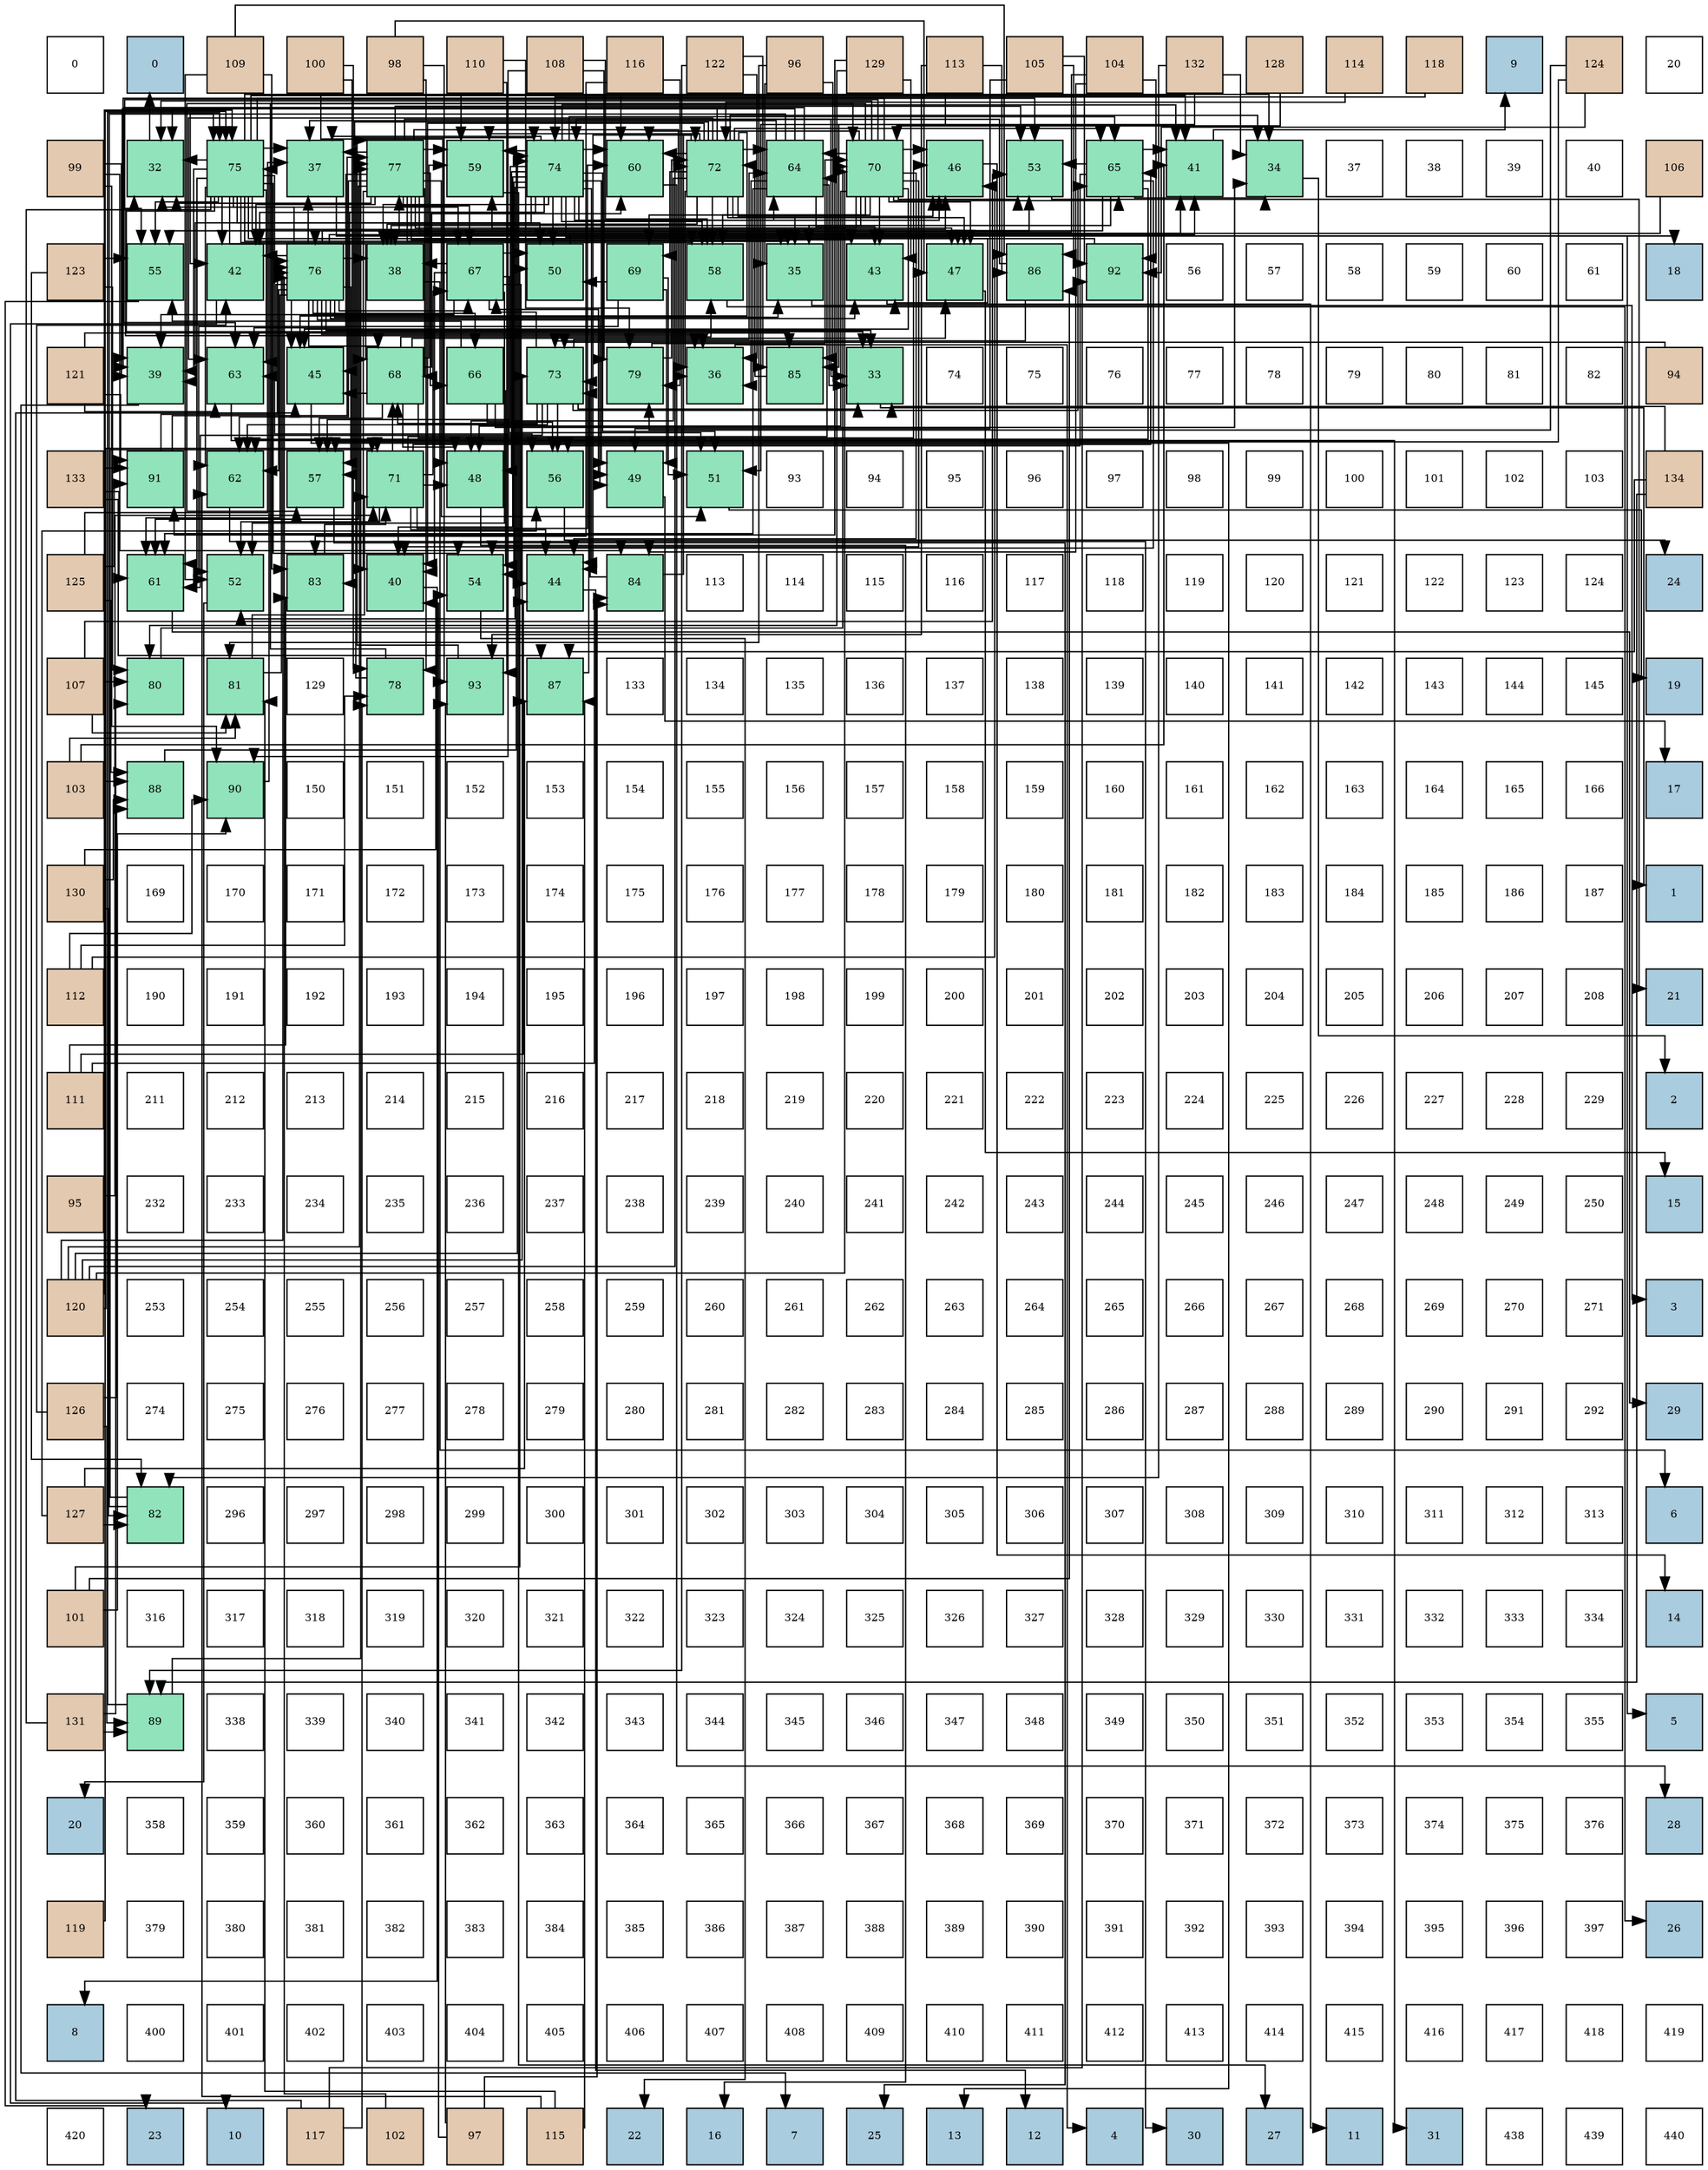 digraph layout{
 rankdir=TB;
 splines=ortho;
 node [style=filled shape=square fixedsize=true width=0.6];
0[label="0", fontsize=8, fillcolor="#ffffff"];
1[label="0", fontsize=8, fillcolor="#a9ccde"];
2[label="109", fontsize=8, fillcolor="#e3c9af"];
3[label="100", fontsize=8, fillcolor="#e3c9af"];
4[label="98", fontsize=8, fillcolor="#e3c9af"];
5[label="110", fontsize=8, fillcolor="#e3c9af"];
6[label="108", fontsize=8, fillcolor="#e3c9af"];
7[label="116", fontsize=8, fillcolor="#e3c9af"];
8[label="122", fontsize=8, fillcolor="#e3c9af"];
9[label="96", fontsize=8, fillcolor="#e3c9af"];
10[label="129", fontsize=8, fillcolor="#e3c9af"];
11[label="113", fontsize=8, fillcolor="#e3c9af"];
12[label="105", fontsize=8, fillcolor="#e3c9af"];
13[label="104", fontsize=8, fillcolor="#e3c9af"];
14[label="132", fontsize=8, fillcolor="#e3c9af"];
15[label="128", fontsize=8, fillcolor="#e3c9af"];
16[label="114", fontsize=8, fillcolor="#e3c9af"];
17[label="118", fontsize=8, fillcolor="#e3c9af"];
18[label="9", fontsize=8, fillcolor="#a9ccde"];
19[label="124", fontsize=8, fillcolor="#e3c9af"];
20[label="20", fontsize=8, fillcolor="#ffffff"];
21[label="99", fontsize=8, fillcolor="#e3c9af"];
22[label="32", fontsize=8, fillcolor="#91e3bb"];
23[label="75", fontsize=8, fillcolor="#91e3bb"];
24[label="37", fontsize=8, fillcolor="#91e3bb"];
25[label="77", fontsize=8, fillcolor="#91e3bb"];
26[label="59", fontsize=8, fillcolor="#91e3bb"];
27[label="74", fontsize=8, fillcolor="#91e3bb"];
28[label="60", fontsize=8, fillcolor="#91e3bb"];
29[label="72", fontsize=8, fillcolor="#91e3bb"];
30[label="64", fontsize=8, fillcolor="#91e3bb"];
31[label="70", fontsize=8, fillcolor="#91e3bb"];
32[label="46", fontsize=8, fillcolor="#91e3bb"];
33[label="53", fontsize=8, fillcolor="#91e3bb"];
34[label="65", fontsize=8, fillcolor="#91e3bb"];
35[label="41", fontsize=8, fillcolor="#91e3bb"];
36[label="34", fontsize=8, fillcolor="#91e3bb"];
37[label="37", fontsize=8, fillcolor="#ffffff"];
38[label="38", fontsize=8, fillcolor="#ffffff"];
39[label="39", fontsize=8, fillcolor="#ffffff"];
40[label="40", fontsize=8, fillcolor="#ffffff"];
41[label="106", fontsize=8, fillcolor="#e3c9af"];
42[label="123", fontsize=8, fillcolor="#e3c9af"];
43[label="55", fontsize=8, fillcolor="#91e3bb"];
44[label="42", fontsize=8, fillcolor="#91e3bb"];
45[label="76", fontsize=8, fillcolor="#91e3bb"];
46[label="38", fontsize=8, fillcolor="#91e3bb"];
47[label="67", fontsize=8, fillcolor="#91e3bb"];
48[label="50", fontsize=8, fillcolor="#91e3bb"];
49[label="69", fontsize=8, fillcolor="#91e3bb"];
50[label="58", fontsize=8, fillcolor="#91e3bb"];
51[label="35", fontsize=8, fillcolor="#91e3bb"];
52[label="43", fontsize=8, fillcolor="#91e3bb"];
53[label="47", fontsize=8, fillcolor="#91e3bb"];
54[label="86", fontsize=8, fillcolor="#91e3bb"];
55[label="92", fontsize=8, fillcolor="#91e3bb"];
56[label="56", fontsize=8, fillcolor="#ffffff"];
57[label="57", fontsize=8, fillcolor="#ffffff"];
58[label="58", fontsize=8, fillcolor="#ffffff"];
59[label="59", fontsize=8, fillcolor="#ffffff"];
60[label="60", fontsize=8, fillcolor="#ffffff"];
61[label="61", fontsize=8, fillcolor="#ffffff"];
62[label="18", fontsize=8, fillcolor="#a9ccde"];
63[label="121", fontsize=8, fillcolor="#e3c9af"];
64[label="39", fontsize=8, fillcolor="#91e3bb"];
65[label="63", fontsize=8, fillcolor="#91e3bb"];
66[label="45", fontsize=8, fillcolor="#91e3bb"];
67[label="68", fontsize=8, fillcolor="#91e3bb"];
68[label="66", fontsize=8, fillcolor="#91e3bb"];
69[label="73", fontsize=8, fillcolor="#91e3bb"];
70[label="79", fontsize=8, fillcolor="#91e3bb"];
71[label="36", fontsize=8, fillcolor="#91e3bb"];
72[label="85", fontsize=8, fillcolor="#91e3bb"];
73[label="33", fontsize=8, fillcolor="#91e3bb"];
74[label="74", fontsize=8, fillcolor="#ffffff"];
75[label="75", fontsize=8, fillcolor="#ffffff"];
76[label="76", fontsize=8, fillcolor="#ffffff"];
77[label="77", fontsize=8, fillcolor="#ffffff"];
78[label="78", fontsize=8, fillcolor="#ffffff"];
79[label="79", fontsize=8, fillcolor="#ffffff"];
80[label="80", fontsize=8, fillcolor="#ffffff"];
81[label="81", fontsize=8, fillcolor="#ffffff"];
82[label="82", fontsize=8, fillcolor="#ffffff"];
83[label="94", fontsize=8, fillcolor="#e3c9af"];
84[label="133", fontsize=8, fillcolor="#e3c9af"];
85[label="91", fontsize=8, fillcolor="#91e3bb"];
86[label="62", fontsize=8, fillcolor="#91e3bb"];
87[label="57", fontsize=8, fillcolor="#91e3bb"];
88[label="71", fontsize=8, fillcolor="#91e3bb"];
89[label="48", fontsize=8, fillcolor="#91e3bb"];
90[label="56", fontsize=8, fillcolor="#91e3bb"];
91[label="49", fontsize=8, fillcolor="#91e3bb"];
92[label="51", fontsize=8, fillcolor="#91e3bb"];
93[label="93", fontsize=8, fillcolor="#ffffff"];
94[label="94", fontsize=8, fillcolor="#ffffff"];
95[label="95", fontsize=8, fillcolor="#ffffff"];
96[label="96", fontsize=8, fillcolor="#ffffff"];
97[label="97", fontsize=8, fillcolor="#ffffff"];
98[label="98", fontsize=8, fillcolor="#ffffff"];
99[label="99", fontsize=8, fillcolor="#ffffff"];
100[label="100", fontsize=8, fillcolor="#ffffff"];
101[label="101", fontsize=8, fillcolor="#ffffff"];
102[label="102", fontsize=8, fillcolor="#ffffff"];
103[label="103", fontsize=8, fillcolor="#ffffff"];
104[label="134", fontsize=8, fillcolor="#e3c9af"];
105[label="125", fontsize=8, fillcolor="#e3c9af"];
106[label="61", fontsize=8, fillcolor="#91e3bb"];
107[label="52", fontsize=8, fillcolor="#91e3bb"];
108[label="83", fontsize=8, fillcolor="#91e3bb"];
109[label="40", fontsize=8, fillcolor="#91e3bb"];
110[label="54", fontsize=8, fillcolor="#91e3bb"];
111[label="44", fontsize=8, fillcolor="#91e3bb"];
112[label="84", fontsize=8, fillcolor="#91e3bb"];
113[label="113", fontsize=8, fillcolor="#ffffff"];
114[label="114", fontsize=8, fillcolor="#ffffff"];
115[label="115", fontsize=8, fillcolor="#ffffff"];
116[label="116", fontsize=8, fillcolor="#ffffff"];
117[label="117", fontsize=8, fillcolor="#ffffff"];
118[label="118", fontsize=8, fillcolor="#ffffff"];
119[label="119", fontsize=8, fillcolor="#ffffff"];
120[label="120", fontsize=8, fillcolor="#ffffff"];
121[label="121", fontsize=8, fillcolor="#ffffff"];
122[label="122", fontsize=8, fillcolor="#ffffff"];
123[label="123", fontsize=8, fillcolor="#ffffff"];
124[label="124", fontsize=8, fillcolor="#ffffff"];
125[label="24", fontsize=8, fillcolor="#a9ccde"];
126[label="107", fontsize=8, fillcolor="#e3c9af"];
127[label="80", fontsize=8, fillcolor="#91e3bb"];
128[label="81", fontsize=8, fillcolor="#91e3bb"];
129[label="129", fontsize=8, fillcolor="#ffffff"];
130[label="78", fontsize=8, fillcolor="#91e3bb"];
131[label="93", fontsize=8, fillcolor="#91e3bb"];
132[label="87", fontsize=8, fillcolor="#91e3bb"];
133[label="133", fontsize=8, fillcolor="#ffffff"];
134[label="134", fontsize=8, fillcolor="#ffffff"];
135[label="135", fontsize=8, fillcolor="#ffffff"];
136[label="136", fontsize=8, fillcolor="#ffffff"];
137[label="137", fontsize=8, fillcolor="#ffffff"];
138[label="138", fontsize=8, fillcolor="#ffffff"];
139[label="139", fontsize=8, fillcolor="#ffffff"];
140[label="140", fontsize=8, fillcolor="#ffffff"];
141[label="141", fontsize=8, fillcolor="#ffffff"];
142[label="142", fontsize=8, fillcolor="#ffffff"];
143[label="143", fontsize=8, fillcolor="#ffffff"];
144[label="144", fontsize=8, fillcolor="#ffffff"];
145[label="145", fontsize=8, fillcolor="#ffffff"];
146[label="19", fontsize=8, fillcolor="#a9ccde"];
147[label="103", fontsize=8, fillcolor="#e3c9af"];
148[label="88", fontsize=8, fillcolor="#91e3bb"];
149[label="90", fontsize=8, fillcolor="#91e3bb"];
150[label="150", fontsize=8, fillcolor="#ffffff"];
151[label="151", fontsize=8, fillcolor="#ffffff"];
152[label="152", fontsize=8, fillcolor="#ffffff"];
153[label="153", fontsize=8, fillcolor="#ffffff"];
154[label="154", fontsize=8, fillcolor="#ffffff"];
155[label="155", fontsize=8, fillcolor="#ffffff"];
156[label="156", fontsize=8, fillcolor="#ffffff"];
157[label="157", fontsize=8, fillcolor="#ffffff"];
158[label="158", fontsize=8, fillcolor="#ffffff"];
159[label="159", fontsize=8, fillcolor="#ffffff"];
160[label="160", fontsize=8, fillcolor="#ffffff"];
161[label="161", fontsize=8, fillcolor="#ffffff"];
162[label="162", fontsize=8, fillcolor="#ffffff"];
163[label="163", fontsize=8, fillcolor="#ffffff"];
164[label="164", fontsize=8, fillcolor="#ffffff"];
165[label="165", fontsize=8, fillcolor="#ffffff"];
166[label="166", fontsize=8, fillcolor="#ffffff"];
167[label="17", fontsize=8, fillcolor="#a9ccde"];
168[label="130", fontsize=8, fillcolor="#e3c9af"];
169[label="169", fontsize=8, fillcolor="#ffffff"];
170[label="170", fontsize=8, fillcolor="#ffffff"];
171[label="171", fontsize=8, fillcolor="#ffffff"];
172[label="172", fontsize=8, fillcolor="#ffffff"];
173[label="173", fontsize=8, fillcolor="#ffffff"];
174[label="174", fontsize=8, fillcolor="#ffffff"];
175[label="175", fontsize=8, fillcolor="#ffffff"];
176[label="176", fontsize=8, fillcolor="#ffffff"];
177[label="177", fontsize=8, fillcolor="#ffffff"];
178[label="178", fontsize=8, fillcolor="#ffffff"];
179[label="179", fontsize=8, fillcolor="#ffffff"];
180[label="180", fontsize=8, fillcolor="#ffffff"];
181[label="181", fontsize=8, fillcolor="#ffffff"];
182[label="182", fontsize=8, fillcolor="#ffffff"];
183[label="183", fontsize=8, fillcolor="#ffffff"];
184[label="184", fontsize=8, fillcolor="#ffffff"];
185[label="185", fontsize=8, fillcolor="#ffffff"];
186[label="186", fontsize=8, fillcolor="#ffffff"];
187[label="187", fontsize=8, fillcolor="#ffffff"];
188[label="1", fontsize=8, fillcolor="#a9ccde"];
189[label="112", fontsize=8, fillcolor="#e3c9af"];
190[label="190", fontsize=8, fillcolor="#ffffff"];
191[label="191", fontsize=8, fillcolor="#ffffff"];
192[label="192", fontsize=8, fillcolor="#ffffff"];
193[label="193", fontsize=8, fillcolor="#ffffff"];
194[label="194", fontsize=8, fillcolor="#ffffff"];
195[label="195", fontsize=8, fillcolor="#ffffff"];
196[label="196", fontsize=8, fillcolor="#ffffff"];
197[label="197", fontsize=8, fillcolor="#ffffff"];
198[label="198", fontsize=8, fillcolor="#ffffff"];
199[label="199", fontsize=8, fillcolor="#ffffff"];
200[label="200", fontsize=8, fillcolor="#ffffff"];
201[label="201", fontsize=8, fillcolor="#ffffff"];
202[label="202", fontsize=8, fillcolor="#ffffff"];
203[label="203", fontsize=8, fillcolor="#ffffff"];
204[label="204", fontsize=8, fillcolor="#ffffff"];
205[label="205", fontsize=8, fillcolor="#ffffff"];
206[label="206", fontsize=8, fillcolor="#ffffff"];
207[label="207", fontsize=8, fillcolor="#ffffff"];
208[label="208", fontsize=8, fillcolor="#ffffff"];
209[label="21", fontsize=8, fillcolor="#a9ccde"];
210[label="111", fontsize=8, fillcolor="#e3c9af"];
211[label="211", fontsize=8, fillcolor="#ffffff"];
212[label="212", fontsize=8, fillcolor="#ffffff"];
213[label="213", fontsize=8, fillcolor="#ffffff"];
214[label="214", fontsize=8, fillcolor="#ffffff"];
215[label="215", fontsize=8, fillcolor="#ffffff"];
216[label="216", fontsize=8, fillcolor="#ffffff"];
217[label="217", fontsize=8, fillcolor="#ffffff"];
218[label="218", fontsize=8, fillcolor="#ffffff"];
219[label="219", fontsize=8, fillcolor="#ffffff"];
220[label="220", fontsize=8, fillcolor="#ffffff"];
221[label="221", fontsize=8, fillcolor="#ffffff"];
222[label="222", fontsize=8, fillcolor="#ffffff"];
223[label="223", fontsize=8, fillcolor="#ffffff"];
224[label="224", fontsize=8, fillcolor="#ffffff"];
225[label="225", fontsize=8, fillcolor="#ffffff"];
226[label="226", fontsize=8, fillcolor="#ffffff"];
227[label="227", fontsize=8, fillcolor="#ffffff"];
228[label="228", fontsize=8, fillcolor="#ffffff"];
229[label="229", fontsize=8, fillcolor="#ffffff"];
230[label="2", fontsize=8, fillcolor="#a9ccde"];
231[label="95", fontsize=8, fillcolor="#e3c9af"];
232[label="232", fontsize=8, fillcolor="#ffffff"];
233[label="233", fontsize=8, fillcolor="#ffffff"];
234[label="234", fontsize=8, fillcolor="#ffffff"];
235[label="235", fontsize=8, fillcolor="#ffffff"];
236[label="236", fontsize=8, fillcolor="#ffffff"];
237[label="237", fontsize=8, fillcolor="#ffffff"];
238[label="238", fontsize=8, fillcolor="#ffffff"];
239[label="239", fontsize=8, fillcolor="#ffffff"];
240[label="240", fontsize=8, fillcolor="#ffffff"];
241[label="241", fontsize=8, fillcolor="#ffffff"];
242[label="242", fontsize=8, fillcolor="#ffffff"];
243[label="243", fontsize=8, fillcolor="#ffffff"];
244[label="244", fontsize=8, fillcolor="#ffffff"];
245[label="245", fontsize=8, fillcolor="#ffffff"];
246[label="246", fontsize=8, fillcolor="#ffffff"];
247[label="247", fontsize=8, fillcolor="#ffffff"];
248[label="248", fontsize=8, fillcolor="#ffffff"];
249[label="249", fontsize=8, fillcolor="#ffffff"];
250[label="250", fontsize=8, fillcolor="#ffffff"];
251[label="15", fontsize=8, fillcolor="#a9ccde"];
252[label="120", fontsize=8, fillcolor="#e3c9af"];
253[label="253", fontsize=8, fillcolor="#ffffff"];
254[label="254", fontsize=8, fillcolor="#ffffff"];
255[label="255", fontsize=8, fillcolor="#ffffff"];
256[label="256", fontsize=8, fillcolor="#ffffff"];
257[label="257", fontsize=8, fillcolor="#ffffff"];
258[label="258", fontsize=8, fillcolor="#ffffff"];
259[label="259", fontsize=8, fillcolor="#ffffff"];
260[label="260", fontsize=8, fillcolor="#ffffff"];
261[label="261", fontsize=8, fillcolor="#ffffff"];
262[label="262", fontsize=8, fillcolor="#ffffff"];
263[label="263", fontsize=8, fillcolor="#ffffff"];
264[label="264", fontsize=8, fillcolor="#ffffff"];
265[label="265", fontsize=8, fillcolor="#ffffff"];
266[label="266", fontsize=8, fillcolor="#ffffff"];
267[label="267", fontsize=8, fillcolor="#ffffff"];
268[label="268", fontsize=8, fillcolor="#ffffff"];
269[label="269", fontsize=8, fillcolor="#ffffff"];
270[label="270", fontsize=8, fillcolor="#ffffff"];
271[label="271", fontsize=8, fillcolor="#ffffff"];
272[label="3", fontsize=8, fillcolor="#a9ccde"];
273[label="126", fontsize=8, fillcolor="#e3c9af"];
274[label="274", fontsize=8, fillcolor="#ffffff"];
275[label="275", fontsize=8, fillcolor="#ffffff"];
276[label="276", fontsize=8, fillcolor="#ffffff"];
277[label="277", fontsize=8, fillcolor="#ffffff"];
278[label="278", fontsize=8, fillcolor="#ffffff"];
279[label="279", fontsize=8, fillcolor="#ffffff"];
280[label="280", fontsize=8, fillcolor="#ffffff"];
281[label="281", fontsize=8, fillcolor="#ffffff"];
282[label="282", fontsize=8, fillcolor="#ffffff"];
283[label="283", fontsize=8, fillcolor="#ffffff"];
284[label="284", fontsize=8, fillcolor="#ffffff"];
285[label="285", fontsize=8, fillcolor="#ffffff"];
286[label="286", fontsize=8, fillcolor="#ffffff"];
287[label="287", fontsize=8, fillcolor="#ffffff"];
288[label="288", fontsize=8, fillcolor="#ffffff"];
289[label="289", fontsize=8, fillcolor="#ffffff"];
290[label="290", fontsize=8, fillcolor="#ffffff"];
291[label="291", fontsize=8, fillcolor="#ffffff"];
292[label="292", fontsize=8, fillcolor="#ffffff"];
293[label="29", fontsize=8, fillcolor="#a9ccde"];
294[label="127", fontsize=8, fillcolor="#e3c9af"];
295[label="82", fontsize=8, fillcolor="#91e3bb"];
296[label="296", fontsize=8, fillcolor="#ffffff"];
297[label="297", fontsize=8, fillcolor="#ffffff"];
298[label="298", fontsize=8, fillcolor="#ffffff"];
299[label="299", fontsize=8, fillcolor="#ffffff"];
300[label="300", fontsize=8, fillcolor="#ffffff"];
301[label="301", fontsize=8, fillcolor="#ffffff"];
302[label="302", fontsize=8, fillcolor="#ffffff"];
303[label="303", fontsize=8, fillcolor="#ffffff"];
304[label="304", fontsize=8, fillcolor="#ffffff"];
305[label="305", fontsize=8, fillcolor="#ffffff"];
306[label="306", fontsize=8, fillcolor="#ffffff"];
307[label="307", fontsize=8, fillcolor="#ffffff"];
308[label="308", fontsize=8, fillcolor="#ffffff"];
309[label="309", fontsize=8, fillcolor="#ffffff"];
310[label="310", fontsize=8, fillcolor="#ffffff"];
311[label="311", fontsize=8, fillcolor="#ffffff"];
312[label="312", fontsize=8, fillcolor="#ffffff"];
313[label="313", fontsize=8, fillcolor="#ffffff"];
314[label="6", fontsize=8, fillcolor="#a9ccde"];
315[label="101", fontsize=8, fillcolor="#e3c9af"];
316[label="316", fontsize=8, fillcolor="#ffffff"];
317[label="317", fontsize=8, fillcolor="#ffffff"];
318[label="318", fontsize=8, fillcolor="#ffffff"];
319[label="319", fontsize=8, fillcolor="#ffffff"];
320[label="320", fontsize=8, fillcolor="#ffffff"];
321[label="321", fontsize=8, fillcolor="#ffffff"];
322[label="322", fontsize=8, fillcolor="#ffffff"];
323[label="323", fontsize=8, fillcolor="#ffffff"];
324[label="324", fontsize=8, fillcolor="#ffffff"];
325[label="325", fontsize=8, fillcolor="#ffffff"];
326[label="326", fontsize=8, fillcolor="#ffffff"];
327[label="327", fontsize=8, fillcolor="#ffffff"];
328[label="328", fontsize=8, fillcolor="#ffffff"];
329[label="329", fontsize=8, fillcolor="#ffffff"];
330[label="330", fontsize=8, fillcolor="#ffffff"];
331[label="331", fontsize=8, fillcolor="#ffffff"];
332[label="332", fontsize=8, fillcolor="#ffffff"];
333[label="333", fontsize=8, fillcolor="#ffffff"];
334[label="334", fontsize=8, fillcolor="#ffffff"];
335[label="14", fontsize=8, fillcolor="#a9ccde"];
336[label="131", fontsize=8, fillcolor="#e3c9af"];
337[label="89", fontsize=8, fillcolor="#91e3bb"];
338[label="338", fontsize=8, fillcolor="#ffffff"];
339[label="339", fontsize=8, fillcolor="#ffffff"];
340[label="340", fontsize=8, fillcolor="#ffffff"];
341[label="341", fontsize=8, fillcolor="#ffffff"];
342[label="342", fontsize=8, fillcolor="#ffffff"];
343[label="343", fontsize=8, fillcolor="#ffffff"];
344[label="344", fontsize=8, fillcolor="#ffffff"];
345[label="345", fontsize=8, fillcolor="#ffffff"];
346[label="346", fontsize=8, fillcolor="#ffffff"];
347[label="347", fontsize=8, fillcolor="#ffffff"];
348[label="348", fontsize=8, fillcolor="#ffffff"];
349[label="349", fontsize=8, fillcolor="#ffffff"];
350[label="350", fontsize=8, fillcolor="#ffffff"];
351[label="351", fontsize=8, fillcolor="#ffffff"];
352[label="352", fontsize=8, fillcolor="#ffffff"];
353[label="353", fontsize=8, fillcolor="#ffffff"];
354[label="354", fontsize=8, fillcolor="#ffffff"];
355[label="355", fontsize=8, fillcolor="#ffffff"];
356[label="5", fontsize=8, fillcolor="#a9ccde"];
357[label="20", fontsize=8, fillcolor="#a9ccde"];
358[label="358", fontsize=8, fillcolor="#ffffff"];
359[label="359", fontsize=8, fillcolor="#ffffff"];
360[label="360", fontsize=8, fillcolor="#ffffff"];
361[label="361", fontsize=8, fillcolor="#ffffff"];
362[label="362", fontsize=8, fillcolor="#ffffff"];
363[label="363", fontsize=8, fillcolor="#ffffff"];
364[label="364", fontsize=8, fillcolor="#ffffff"];
365[label="365", fontsize=8, fillcolor="#ffffff"];
366[label="366", fontsize=8, fillcolor="#ffffff"];
367[label="367", fontsize=8, fillcolor="#ffffff"];
368[label="368", fontsize=8, fillcolor="#ffffff"];
369[label="369", fontsize=8, fillcolor="#ffffff"];
370[label="370", fontsize=8, fillcolor="#ffffff"];
371[label="371", fontsize=8, fillcolor="#ffffff"];
372[label="372", fontsize=8, fillcolor="#ffffff"];
373[label="373", fontsize=8, fillcolor="#ffffff"];
374[label="374", fontsize=8, fillcolor="#ffffff"];
375[label="375", fontsize=8, fillcolor="#ffffff"];
376[label="376", fontsize=8, fillcolor="#ffffff"];
377[label="28", fontsize=8, fillcolor="#a9ccde"];
378[label="119", fontsize=8, fillcolor="#e3c9af"];
379[label="379", fontsize=8, fillcolor="#ffffff"];
380[label="380", fontsize=8, fillcolor="#ffffff"];
381[label="381", fontsize=8, fillcolor="#ffffff"];
382[label="382", fontsize=8, fillcolor="#ffffff"];
383[label="383", fontsize=8, fillcolor="#ffffff"];
384[label="384", fontsize=8, fillcolor="#ffffff"];
385[label="385", fontsize=8, fillcolor="#ffffff"];
386[label="386", fontsize=8, fillcolor="#ffffff"];
387[label="387", fontsize=8, fillcolor="#ffffff"];
388[label="388", fontsize=8, fillcolor="#ffffff"];
389[label="389", fontsize=8, fillcolor="#ffffff"];
390[label="390", fontsize=8, fillcolor="#ffffff"];
391[label="391", fontsize=8, fillcolor="#ffffff"];
392[label="392", fontsize=8, fillcolor="#ffffff"];
393[label="393", fontsize=8, fillcolor="#ffffff"];
394[label="394", fontsize=8, fillcolor="#ffffff"];
395[label="395", fontsize=8, fillcolor="#ffffff"];
396[label="396", fontsize=8, fillcolor="#ffffff"];
397[label="397", fontsize=8, fillcolor="#ffffff"];
398[label="26", fontsize=8, fillcolor="#a9ccde"];
399[label="8", fontsize=8, fillcolor="#a9ccde"];
400[label="400", fontsize=8, fillcolor="#ffffff"];
401[label="401", fontsize=8, fillcolor="#ffffff"];
402[label="402", fontsize=8, fillcolor="#ffffff"];
403[label="403", fontsize=8, fillcolor="#ffffff"];
404[label="404", fontsize=8, fillcolor="#ffffff"];
405[label="405", fontsize=8, fillcolor="#ffffff"];
406[label="406", fontsize=8, fillcolor="#ffffff"];
407[label="407", fontsize=8, fillcolor="#ffffff"];
408[label="408", fontsize=8, fillcolor="#ffffff"];
409[label="409", fontsize=8, fillcolor="#ffffff"];
410[label="410", fontsize=8, fillcolor="#ffffff"];
411[label="411", fontsize=8, fillcolor="#ffffff"];
412[label="412", fontsize=8, fillcolor="#ffffff"];
413[label="413", fontsize=8, fillcolor="#ffffff"];
414[label="414", fontsize=8, fillcolor="#ffffff"];
415[label="415", fontsize=8, fillcolor="#ffffff"];
416[label="416", fontsize=8, fillcolor="#ffffff"];
417[label="417", fontsize=8, fillcolor="#ffffff"];
418[label="418", fontsize=8, fillcolor="#ffffff"];
419[label="419", fontsize=8, fillcolor="#ffffff"];
420[label="420", fontsize=8, fillcolor="#ffffff"];
421[label="23", fontsize=8, fillcolor="#a9ccde"];
422[label="10", fontsize=8, fillcolor="#a9ccde"];
423[label="117", fontsize=8, fillcolor="#e3c9af"];
424[label="102", fontsize=8, fillcolor="#e3c9af"];
425[label="97", fontsize=8, fillcolor="#e3c9af"];
426[label="115", fontsize=8, fillcolor="#e3c9af"];
427[label="22", fontsize=8, fillcolor="#a9ccde"];
428[label="16", fontsize=8, fillcolor="#a9ccde"];
429[label="7", fontsize=8, fillcolor="#a9ccde"];
430[label="25", fontsize=8, fillcolor="#a9ccde"];
431[label="13", fontsize=8, fillcolor="#a9ccde"];
432[label="12", fontsize=8, fillcolor="#a9ccde"];
433[label="4", fontsize=8, fillcolor="#a9ccde"];
434[label="30", fontsize=8, fillcolor="#a9ccde"];
435[label="27", fontsize=8, fillcolor="#a9ccde"];
436[label="11", fontsize=8, fillcolor="#a9ccde"];
437[label="31", fontsize=8, fillcolor="#a9ccde"];
438[label="438", fontsize=8, fillcolor="#ffffff"];
439[label="439", fontsize=8, fillcolor="#ffffff"];
440[label="440", fontsize=8, fillcolor="#ffffff"];
edge [constraint=false, style=vis];22 -> 1;
73 -> 188;
36 -> 230;
51 -> 272;
71 -> 433;
24 -> 356;
46 -> 314;
64 -> 429;
109 -> 399;
35 -> 18;
44 -> 422;
52 -> 436;
111 -> 432;
66 -> 431;
32 -> 335;
53 -> 251;
89 -> 428;
91 -> 167;
48 -> 62;
92 -> 146;
107 -> 357;
33 -> 209;
110 -> 427;
43 -> 421;
90 -> 125;
87 -> 430;
50 -> 398;
26 -> 435;
28 -> 377;
106 -> 293;
86 -> 434;
65 -> 437;
30 -> 22;
30 -> 73;
30 -> 71;
30 -> 24;
30 -> 44;
30 -> 52;
30 -> 106;
30 -> 65;
34 -> 36;
34 -> 51;
34 -> 35;
34 -> 33;
34 -> 110;
34 -> 43;
34 -> 90;
34 -> 86;
68 -> 36;
68 -> 110;
68 -> 43;
68 -> 90;
47 -> 46;
47 -> 64;
47 -> 109;
47 -> 111;
47 -> 91;
47 -> 48;
47 -> 92;
47 -> 107;
67 -> 66;
67 -> 32;
67 -> 53;
67 -> 89;
67 -> 87;
67 -> 50;
67 -> 26;
67 -> 28;
49 -> 91;
49 -> 48;
49 -> 92;
49 -> 107;
31 -> 22;
31 -> 46;
31 -> 64;
31 -> 109;
31 -> 52;
31 -> 111;
31 -> 66;
31 -> 32;
31 -> 53;
31 -> 89;
31 -> 33;
31 -> 43;
31 -> 87;
31 -> 50;
31 -> 26;
31 -> 28;
31 -> 30;
31 -> 34;
31 -> 49;
88 -> 111;
88 -> 89;
88 -> 107;
88 -> 28;
88 -> 30;
88 -> 34;
88 -> 47;
88 -> 67;
29 -> 36;
29 -> 51;
29 -> 71;
29 -> 46;
29 -> 64;
29 -> 109;
29 -> 111;
29 -> 66;
29 -> 32;
29 -> 53;
29 -> 89;
29 -> 87;
29 -> 50;
29 -> 26;
29 -> 28;
29 -> 65;
29 -> 30;
29 -> 34;
29 -> 49;
69 -> 73;
69 -> 90;
69 -> 106;
69 -> 86;
69 -> 30;
69 -> 34;
69 -> 47;
69 -> 67;
27 -> 24;
27 -> 46;
27 -> 64;
27 -> 109;
27 -> 35;
27 -> 44;
27 -> 111;
27 -> 66;
27 -> 32;
27 -> 53;
27 -> 89;
27 -> 91;
27 -> 48;
27 -> 92;
27 -> 107;
27 -> 110;
27 -> 87;
27 -> 50;
27 -> 26;
27 -> 28;
27 -> 30;
27 -> 34;
23 -> 22;
23 -> 73;
23 -> 36;
23 -> 51;
23 -> 71;
23 -> 24;
23 -> 64;
23 -> 35;
23 -> 44;
23 -> 52;
23 -> 32;
23 -> 48;
23 -> 33;
23 -> 110;
23 -> 43;
23 -> 90;
23 -> 50;
23 -> 106;
23 -> 86;
23 -> 65;
23 -> 47;
23 -> 67;
45 -> 22;
45 -> 73;
45 -> 51;
45 -> 71;
45 -> 24;
45 -> 46;
45 -> 35;
45 -> 44;
45 -> 52;
45 -> 66;
45 -> 91;
45 -> 33;
45 -> 87;
45 -> 106;
45 -> 86;
45 -> 65;
45 -> 68;
45 -> 47;
45 -> 67;
25 -> 22;
25 -> 73;
25 -> 51;
25 -> 71;
25 -> 24;
25 -> 109;
25 -> 35;
25 -> 44;
25 -> 52;
25 -> 53;
25 -> 92;
25 -> 33;
25 -> 26;
25 -> 106;
25 -> 86;
25 -> 65;
25 -> 68;
25 -> 47;
25 -> 67;
130 -> 31;
130 -> 27;
70 -> 31;
70 -> 29;
127 -> 31;
128 -> 88;
128 -> 45;
295 -> 88;
295 -> 23;
108 -> 88;
112 -> 29;
112 -> 69;
72 -> 29;
54 -> 69;
54 -> 27;
132 -> 69;
148 -> 27;
337 -> 23;
337 -> 25;
149 -> 23;
85 -> 45;
85 -> 25;
55 -> 45;
131 -> 25;
83 -> 69;
231 -> 88;
9 -> 51;
9 -> 128;
9 -> 72;
425 -> 109;
425 -> 112;
425 -> 131;
4 -> 53;
4 -> 130;
4 -> 131;
21 -> 64;
21 -> 112;
21 -> 149;
3 -> 89;
3 -> 130;
3 -> 108;
315 -> 48;
315 -> 54;
315 -> 149;
424 -> 45;
147 -> 35;
147 -> 128;
147 -> 148;
13 -> 46;
13 -> 112;
13 -> 55;
12 -> 91;
12 -> 54;
12 -> 55;
41 -> 25;
126 -> 33;
126 -> 127;
126 -> 128;
6 -> 50;
6 -> 70;
6 -> 149;
2 -> 107;
2 -> 108;
2 -> 54;
5 -> 26;
5 -> 70;
5 -> 131;
210 -> 111;
210 -> 108;
210 -> 112;
189 -> 32;
189 -> 130;
189 -> 149;
11 -> 92;
11 -> 54;
11 -> 131;
16 -> 29;
426 -> 86;
426 -> 128;
426 -> 132;
7 -> 28;
7 -> 70;
7 -> 108;
423 -> 66;
423 -> 130;
423 -> 55;
17 -> 27;
378 -> 23;
252 -> 31;
252 -> 88;
252 -> 29;
252 -> 69;
252 -> 27;
252 -> 23;
252 -> 45;
252 -> 25;
63 -> 65;
63 -> 72;
63 -> 85;
8 -> 71;
8 -> 72;
8 -> 337;
42 -> 43;
42 -> 127;
42 -> 295;
19 -> 87;
19 -> 70;
19 -> 55;
105 -> 24;
105 -> 148;
105 -> 85;
273 -> 44;
273 -> 148;
273 -> 337;
294 -> 90;
294 -> 295;
294 -> 132;
15 -> 31;
10 -> 52;
10 -> 127;
10 -> 85;
168 -> 110;
168 -> 295;
168 -> 148;
336 -> 22;
336 -> 127;
336 -> 337;
14 -> 36;
14 -> 295;
14 -> 72;
84 -> 106;
84 -> 132;
84 -> 85;
104 -> 73;
104 -> 132;
104 -> 337;
edge [constraint=true, style=invis];
0 -> 21 -> 42 -> 63 -> 84 -> 105 -> 126 -> 147 -> 168 -> 189 -> 210 -> 231 -> 252 -> 273 -> 294 -> 315 -> 336 -> 357 -> 378 -> 399 -> 420;
1 -> 22 -> 43 -> 64 -> 85 -> 106 -> 127 -> 148 -> 169 -> 190 -> 211 -> 232 -> 253 -> 274 -> 295 -> 316 -> 337 -> 358 -> 379 -> 400 -> 421;
2 -> 23 -> 44 -> 65 -> 86 -> 107 -> 128 -> 149 -> 170 -> 191 -> 212 -> 233 -> 254 -> 275 -> 296 -> 317 -> 338 -> 359 -> 380 -> 401 -> 422;
3 -> 24 -> 45 -> 66 -> 87 -> 108 -> 129 -> 150 -> 171 -> 192 -> 213 -> 234 -> 255 -> 276 -> 297 -> 318 -> 339 -> 360 -> 381 -> 402 -> 423;
4 -> 25 -> 46 -> 67 -> 88 -> 109 -> 130 -> 151 -> 172 -> 193 -> 214 -> 235 -> 256 -> 277 -> 298 -> 319 -> 340 -> 361 -> 382 -> 403 -> 424;
5 -> 26 -> 47 -> 68 -> 89 -> 110 -> 131 -> 152 -> 173 -> 194 -> 215 -> 236 -> 257 -> 278 -> 299 -> 320 -> 341 -> 362 -> 383 -> 404 -> 425;
6 -> 27 -> 48 -> 69 -> 90 -> 111 -> 132 -> 153 -> 174 -> 195 -> 216 -> 237 -> 258 -> 279 -> 300 -> 321 -> 342 -> 363 -> 384 -> 405 -> 426;
7 -> 28 -> 49 -> 70 -> 91 -> 112 -> 133 -> 154 -> 175 -> 196 -> 217 -> 238 -> 259 -> 280 -> 301 -> 322 -> 343 -> 364 -> 385 -> 406 -> 427;
8 -> 29 -> 50 -> 71 -> 92 -> 113 -> 134 -> 155 -> 176 -> 197 -> 218 -> 239 -> 260 -> 281 -> 302 -> 323 -> 344 -> 365 -> 386 -> 407 -> 428;
9 -> 30 -> 51 -> 72 -> 93 -> 114 -> 135 -> 156 -> 177 -> 198 -> 219 -> 240 -> 261 -> 282 -> 303 -> 324 -> 345 -> 366 -> 387 -> 408 -> 429;
10 -> 31 -> 52 -> 73 -> 94 -> 115 -> 136 -> 157 -> 178 -> 199 -> 220 -> 241 -> 262 -> 283 -> 304 -> 325 -> 346 -> 367 -> 388 -> 409 -> 430;
11 -> 32 -> 53 -> 74 -> 95 -> 116 -> 137 -> 158 -> 179 -> 200 -> 221 -> 242 -> 263 -> 284 -> 305 -> 326 -> 347 -> 368 -> 389 -> 410 -> 431;
12 -> 33 -> 54 -> 75 -> 96 -> 117 -> 138 -> 159 -> 180 -> 201 -> 222 -> 243 -> 264 -> 285 -> 306 -> 327 -> 348 -> 369 -> 390 -> 411 -> 432;
13 -> 34 -> 55 -> 76 -> 97 -> 118 -> 139 -> 160 -> 181 -> 202 -> 223 -> 244 -> 265 -> 286 -> 307 -> 328 -> 349 -> 370 -> 391 -> 412 -> 433;
14 -> 35 -> 56 -> 77 -> 98 -> 119 -> 140 -> 161 -> 182 -> 203 -> 224 -> 245 -> 266 -> 287 -> 308 -> 329 -> 350 -> 371 -> 392 -> 413 -> 434;
15 -> 36 -> 57 -> 78 -> 99 -> 120 -> 141 -> 162 -> 183 -> 204 -> 225 -> 246 -> 267 -> 288 -> 309 -> 330 -> 351 -> 372 -> 393 -> 414 -> 435;
16 -> 37 -> 58 -> 79 -> 100 -> 121 -> 142 -> 163 -> 184 -> 205 -> 226 -> 247 -> 268 -> 289 -> 310 -> 331 -> 352 -> 373 -> 394 -> 415 -> 436;
17 -> 38 -> 59 -> 80 -> 101 -> 122 -> 143 -> 164 -> 185 -> 206 -> 227 -> 248 -> 269 -> 290 -> 311 -> 332 -> 353 -> 374 -> 395 -> 416 -> 437;
18 -> 39 -> 60 -> 81 -> 102 -> 123 -> 144 -> 165 -> 186 -> 207 -> 228 -> 249 -> 270 -> 291 -> 312 -> 333 -> 354 -> 375 -> 396 -> 417 -> 438;
19 -> 40 -> 61 -> 82 -> 103 -> 124 -> 145 -> 166 -> 187 -> 208 -> 229 -> 250 -> 271 -> 292 -> 313 -> 334 -> 355 -> 376 -> 397 -> 418 -> 439;
20 -> 41 -> 62 -> 83 -> 104 -> 125 -> 146 -> 167 -> 188 -> 209 -> 230 -> 251 -> 272 -> 293 -> 314 -> 335 -> 356 -> 377 -> 398 -> 419 -> 440;
rank = same {0 -> 1 -> 2 -> 3 -> 4 -> 5 -> 6 -> 7 -> 8 -> 9 -> 10 -> 11 -> 12 -> 13 -> 14 -> 15 -> 16 -> 17 -> 18 -> 19 -> 20};
rank = same {21 -> 22 -> 23 -> 24 -> 25 -> 26 -> 27 -> 28 -> 29 -> 30 -> 31 -> 32 -> 33 -> 34 -> 35 -> 36 -> 37 -> 38 -> 39 -> 40 -> 41};
rank = same {42 -> 43 -> 44 -> 45 -> 46 -> 47 -> 48 -> 49 -> 50 -> 51 -> 52 -> 53 -> 54 -> 55 -> 56 -> 57 -> 58 -> 59 -> 60 -> 61 -> 62};
rank = same {63 -> 64 -> 65 -> 66 -> 67 -> 68 -> 69 -> 70 -> 71 -> 72 -> 73 -> 74 -> 75 -> 76 -> 77 -> 78 -> 79 -> 80 -> 81 -> 82 -> 83};
rank = same {84 -> 85 -> 86 -> 87 -> 88 -> 89 -> 90 -> 91 -> 92 -> 93 -> 94 -> 95 -> 96 -> 97 -> 98 -> 99 -> 100 -> 101 -> 102 -> 103 -> 104};
rank = same {105 -> 106 -> 107 -> 108 -> 109 -> 110 -> 111 -> 112 -> 113 -> 114 -> 115 -> 116 -> 117 -> 118 -> 119 -> 120 -> 121 -> 122 -> 123 -> 124 -> 125};
rank = same {126 -> 127 -> 128 -> 129 -> 130 -> 131 -> 132 -> 133 -> 134 -> 135 -> 136 -> 137 -> 138 -> 139 -> 140 -> 141 -> 142 -> 143 -> 144 -> 145 -> 146};
rank = same {147 -> 148 -> 149 -> 150 -> 151 -> 152 -> 153 -> 154 -> 155 -> 156 -> 157 -> 158 -> 159 -> 160 -> 161 -> 162 -> 163 -> 164 -> 165 -> 166 -> 167};
rank = same {168 -> 169 -> 170 -> 171 -> 172 -> 173 -> 174 -> 175 -> 176 -> 177 -> 178 -> 179 -> 180 -> 181 -> 182 -> 183 -> 184 -> 185 -> 186 -> 187 -> 188};
rank = same {189 -> 190 -> 191 -> 192 -> 193 -> 194 -> 195 -> 196 -> 197 -> 198 -> 199 -> 200 -> 201 -> 202 -> 203 -> 204 -> 205 -> 206 -> 207 -> 208 -> 209};
rank = same {210 -> 211 -> 212 -> 213 -> 214 -> 215 -> 216 -> 217 -> 218 -> 219 -> 220 -> 221 -> 222 -> 223 -> 224 -> 225 -> 226 -> 227 -> 228 -> 229 -> 230};
rank = same {231 -> 232 -> 233 -> 234 -> 235 -> 236 -> 237 -> 238 -> 239 -> 240 -> 241 -> 242 -> 243 -> 244 -> 245 -> 246 -> 247 -> 248 -> 249 -> 250 -> 251};
rank = same {252 -> 253 -> 254 -> 255 -> 256 -> 257 -> 258 -> 259 -> 260 -> 261 -> 262 -> 263 -> 264 -> 265 -> 266 -> 267 -> 268 -> 269 -> 270 -> 271 -> 272};
rank = same {273 -> 274 -> 275 -> 276 -> 277 -> 278 -> 279 -> 280 -> 281 -> 282 -> 283 -> 284 -> 285 -> 286 -> 287 -> 288 -> 289 -> 290 -> 291 -> 292 -> 293};
rank = same {294 -> 295 -> 296 -> 297 -> 298 -> 299 -> 300 -> 301 -> 302 -> 303 -> 304 -> 305 -> 306 -> 307 -> 308 -> 309 -> 310 -> 311 -> 312 -> 313 -> 314};
rank = same {315 -> 316 -> 317 -> 318 -> 319 -> 320 -> 321 -> 322 -> 323 -> 324 -> 325 -> 326 -> 327 -> 328 -> 329 -> 330 -> 331 -> 332 -> 333 -> 334 -> 335};
rank = same {336 -> 337 -> 338 -> 339 -> 340 -> 341 -> 342 -> 343 -> 344 -> 345 -> 346 -> 347 -> 348 -> 349 -> 350 -> 351 -> 352 -> 353 -> 354 -> 355 -> 356};
rank = same {357 -> 358 -> 359 -> 360 -> 361 -> 362 -> 363 -> 364 -> 365 -> 366 -> 367 -> 368 -> 369 -> 370 -> 371 -> 372 -> 373 -> 374 -> 375 -> 376 -> 377};
rank = same {378 -> 379 -> 380 -> 381 -> 382 -> 383 -> 384 -> 385 -> 386 -> 387 -> 388 -> 389 -> 390 -> 391 -> 392 -> 393 -> 394 -> 395 -> 396 -> 397 -> 398};
rank = same {399 -> 400 -> 401 -> 402 -> 403 -> 404 -> 405 -> 406 -> 407 -> 408 -> 409 -> 410 -> 411 -> 412 -> 413 -> 414 -> 415 -> 416 -> 417 -> 418 -> 419};
rank = same {420 -> 421 -> 422 -> 423 -> 424 -> 425 -> 426 -> 427 -> 428 -> 429 -> 430 -> 431 -> 432 -> 433 -> 434 -> 435 -> 436 -> 437 -> 438 -> 439 -> 440};
}